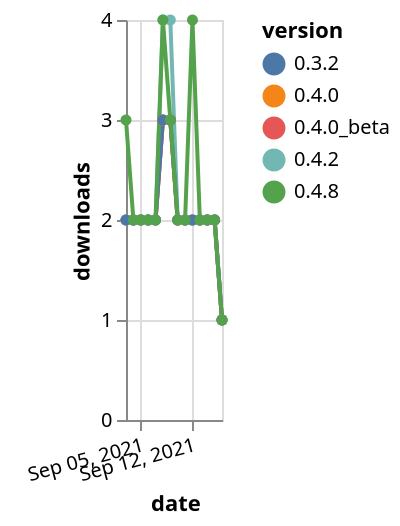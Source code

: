{"$schema": "https://vega.github.io/schema/vega-lite/v5.json", "description": "A simple bar chart with embedded data.", "data": {"values": [{"date": "2021-09-03", "total": 2273, "delta": 2, "version": "0.4.0"}, {"date": "2021-09-04", "total": 2275, "delta": 2, "version": "0.4.0"}, {"date": "2021-09-05", "total": 2277, "delta": 2, "version": "0.4.0"}, {"date": "2021-09-06", "total": 2279, "delta": 2, "version": "0.4.0"}, {"date": "2021-09-07", "total": 2281, "delta": 2, "version": "0.4.0"}, {"date": "2021-09-08", "total": 2284, "delta": 3, "version": "0.4.0"}, {"date": "2021-09-09", "total": 2287, "delta": 3, "version": "0.4.0"}, {"date": "2021-09-10", "total": 2289, "delta": 2, "version": "0.4.0"}, {"date": "2021-09-11", "total": 2291, "delta": 2, "version": "0.4.0"}, {"date": "2021-09-12", "total": 2293, "delta": 2, "version": "0.4.0"}, {"date": "2021-09-13", "total": 2295, "delta": 2, "version": "0.4.0"}, {"date": "2021-09-14", "total": 2297, "delta": 2, "version": "0.4.0"}, {"date": "2021-09-15", "total": 2299, "delta": 2, "version": "0.4.0"}, {"date": "2021-09-16", "total": 2300, "delta": 1, "version": "0.4.0"}, {"date": "2021-09-03", "total": 2308, "delta": 2, "version": "0.4.0_beta"}, {"date": "2021-09-04", "total": 2310, "delta": 2, "version": "0.4.0_beta"}, {"date": "2021-09-05", "total": 2312, "delta": 2, "version": "0.4.0_beta"}, {"date": "2021-09-06", "total": 2314, "delta": 2, "version": "0.4.0_beta"}, {"date": "2021-09-07", "total": 2316, "delta": 2, "version": "0.4.0_beta"}, {"date": "2021-09-08", "total": 2319, "delta": 3, "version": "0.4.0_beta"}, {"date": "2021-09-09", "total": 2322, "delta": 3, "version": "0.4.0_beta"}, {"date": "2021-09-10", "total": 2324, "delta": 2, "version": "0.4.0_beta"}, {"date": "2021-09-11", "total": 2326, "delta": 2, "version": "0.4.0_beta"}, {"date": "2021-09-12", "total": 2328, "delta": 2, "version": "0.4.0_beta"}, {"date": "2021-09-13", "total": 2330, "delta": 2, "version": "0.4.0_beta"}, {"date": "2021-09-14", "total": 2332, "delta": 2, "version": "0.4.0_beta"}, {"date": "2021-09-15", "total": 2334, "delta": 2, "version": "0.4.0_beta"}, {"date": "2021-09-16", "total": 2335, "delta": 1, "version": "0.4.0_beta"}, {"date": "2021-09-03", "total": 2466, "delta": 2, "version": "0.4.2"}, {"date": "2021-09-04", "total": 2468, "delta": 2, "version": "0.4.2"}, {"date": "2021-09-05", "total": 2470, "delta": 2, "version": "0.4.2"}, {"date": "2021-09-06", "total": 2472, "delta": 2, "version": "0.4.2"}, {"date": "2021-09-07", "total": 2474, "delta": 2, "version": "0.4.2"}, {"date": "2021-09-08", "total": 2478, "delta": 4, "version": "0.4.2"}, {"date": "2021-09-09", "total": 2482, "delta": 4, "version": "0.4.2"}, {"date": "2021-09-10", "total": 2484, "delta": 2, "version": "0.4.2"}, {"date": "2021-09-11", "total": 2486, "delta": 2, "version": "0.4.2"}, {"date": "2021-09-12", "total": 2488, "delta": 2, "version": "0.4.2"}, {"date": "2021-09-13", "total": 2490, "delta": 2, "version": "0.4.2"}, {"date": "2021-09-14", "total": 2492, "delta": 2, "version": "0.4.2"}, {"date": "2021-09-15", "total": 2494, "delta": 2, "version": "0.4.2"}, {"date": "2021-09-16", "total": 2495, "delta": 1, "version": "0.4.2"}, {"date": "2021-09-03", "total": 2281, "delta": 2, "version": "0.3.2"}, {"date": "2021-09-04", "total": 2283, "delta": 2, "version": "0.3.2"}, {"date": "2021-09-05", "total": 2285, "delta": 2, "version": "0.3.2"}, {"date": "2021-09-06", "total": 2287, "delta": 2, "version": "0.3.2"}, {"date": "2021-09-07", "total": 2289, "delta": 2, "version": "0.3.2"}, {"date": "2021-09-08", "total": 2292, "delta": 3, "version": "0.3.2"}, {"date": "2021-09-09", "total": 2295, "delta": 3, "version": "0.3.2"}, {"date": "2021-09-10", "total": 2297, "delta": 2, "version": "0.3.2"}, {"date": "2021-09-11", "total": 2299, "delta": 2, "version": "0.3.2"}, {"date": "2021-09-12", "total": 2301, "delta": 2, "version": "0.3.2"}, {"date": "2021-09-13", "total": 2303, "delta": 2, "version": "0.3.2"}, {"date": "2021-09-14", "total": 2305, "delta": 2, "version": "0.3.2"}, {"date": "2021-09-15", "total": 2307, "delta": 2, "version": "0.3.2"}, {"date": "2021-09-16", "total": 2308, "delta": 1, "version": "0.3.2"}, {"date": "2021-09-03", "total": 2512, "delta": 3, "version": "0.4.8"}, {"date": "2021-09-04", "total": 2514, "delta": 2, "version": "0.4.8"}, {"date": "2021-09-05", "total": 2516, "delta": 2, "version": "0.4.8"}, {"date": "2021-09-06", "total": 2518, "delta": 2, "version": "0.4.8"}, {"date": "2021-09-07", "total": 2520, "delta": 2, "version": "0.4.8"}, {"date": "2021-09-08", "total": 2524, "delta": 4, "version": "0.4.8"}, {"date": "2021-09-09", "total": 2527, "delta": 3, "version": "0.4.8"}, {"date": "2021-09-10", "total": 2529, "delta": 2, "version": "0.4.8"}, {"date": "2021-09-11", "total": 2531, "delta": 2, "version": "0.4.8"}, {"date": "2021-09-12", "total": 2535, "delta": 4, "version": "0.4.8"}, {"date": "2021-09-13", "total": 2537, "delta": 2, "version": "0.4.8"}, {"date": "2021-09-14", "total": 2539, "delta": 2, "version": "0.4.8"}, {"date": "2021-09-15", "total": 2541, "delta": 2, "version": "0.4.8"}, {"date": "2021-09-16", "total": 2542, "delta": 1, "version": "0.4.8"}]}, "width": "container", "mark": {"type": "line", "point": {"filled": true}}, "encoding": {"x": {"field": "date", "type": "temporal", "timeUnit": "yearmonthdate", "title": "date", "axis": {"labelAngle": -15}}, "y": {"field": "delta", "type": "quantitative", "title": "downloads"}, "color": {"field": "version", "type": "nominal"}, "tooltip": {"field": "delta"}}}